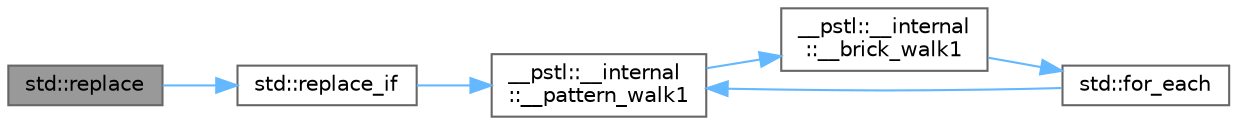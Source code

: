 digraph "std::replace"
{
 // LATEX_PDF_SIZE
  bgcolor="transparent";
  edge [fontname=Helvetica,fontsize=10,labelfontname=Helvetica,labelfontsize=10];
  node [fontname=Helvetica,fontsize=10,shape=box,height=0.2,width=0.4];
  rankdir="LR";
  Node1 [id="Node000001",label="std::replace",height=0.2,width=0.4,color="gray40", fillcolor="grey60", style="filled", fontcolor="black",tooltip=" "];
  Node1 -> Node2 [id="edge1_Node000001_Node000002",color="steelblue1",style="solid",tooltip=" "];
  Node2 [id="Node000002",label="std::replace_if",height=0.2,width=0.4,color="grey40", fillcolor="white", style="filled",URL="$namespacestd.html#a9e0540c56b14e041d7db2a1c36b34fd7",tooltip=" "];
  Node2 -> Node3 [id="edge2_Node000002_Node000003",color="steelblue1",style="solid",tooltip=" "];
  Node3 [id="Node000003",label="__pstl::__internal\l::__pattern_walk1",height=0.2,width=0.4,color="grey40", fillcolor="white", style="filled",URL="$namespace____pstl_1_1____internal.html#ab0763e7038c1a483b7905a47fb58f051",tooltip=" "];
  Node3 -> Node4 [id="edge3_Node000003_Node000004",color="steelblue1",style="solid",tooltip=" "];
  Node4 [id="Node000004",label="__pstl::__internal\l::__brick_walk1",height=0.2,width=0.4,color="grey40", fillcolor="white", style="filled",URL="$namespace____pstl_1_1____internal.html#a10f3fa367669b260a10c4b442772016f",tooltip=" "];
  Node4 -> Node5 [id="edge4_Node000004_Node000005",color="steelblue1",style="solid",tooltip=" "];
  Node5 [id="Node000005",label="std::for_each",height=0.2,width=0.4,color="grey40", fillcolor="white", style="filled",URL="$namespacestd.html#aefb696460665211a0f32f8a15f444c57",tooltip=" "];
  Node5 -> Node3 [id="edge5_Node000005_Node000003",color="steelblue1",style="solid",tooltip=" "];
}
